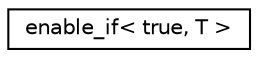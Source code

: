 digraph "Graphical Class Hierarchy"
{
  edge [fontname="Helvetica",fontsize="10",labelfontname="Helvetica",labelfontsize="10"];
  node [fontname="Helvetica",fontsize="10",shape=record];
  rankdir="LR";
  Node1 [label="enable_if\< true, T \>",height=0.2,width=0.4,color="black", fillcolor="white", style="filled",URL="$structenable__if_3_01true_00_01T_01_4.html"];
}
